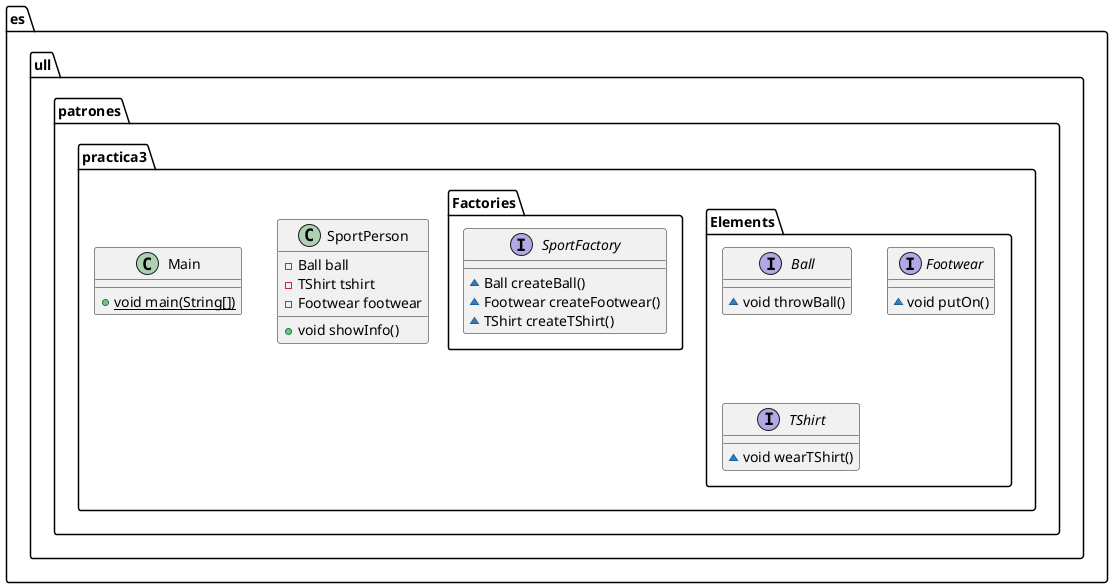 @startuml
interface es.ull.patrones.practica3.Elements.Ball {
~ void throwBall()
}
interface es.ull.patrones.practica3.Elements.Footwear {
~ void putOn()
}
interface es.ull.patrones.practica3.Elements.TShirt {
~ void wearTShirt()
}
interface es.ull.patrones.practica3.Factories.SportFactory {
~ Ball createBall()
~ Footwear createFootwear()
~ TShirt createTShirt()
}
class es.ull.patrones.practica3.SportPerson {
- Ball ball
- TShirt tshirt
- Footwear footwear
+ void showInfo()
}
class es.ull.patrones.practica3.Main {
+ {static} void main(String[])
}
@enduml